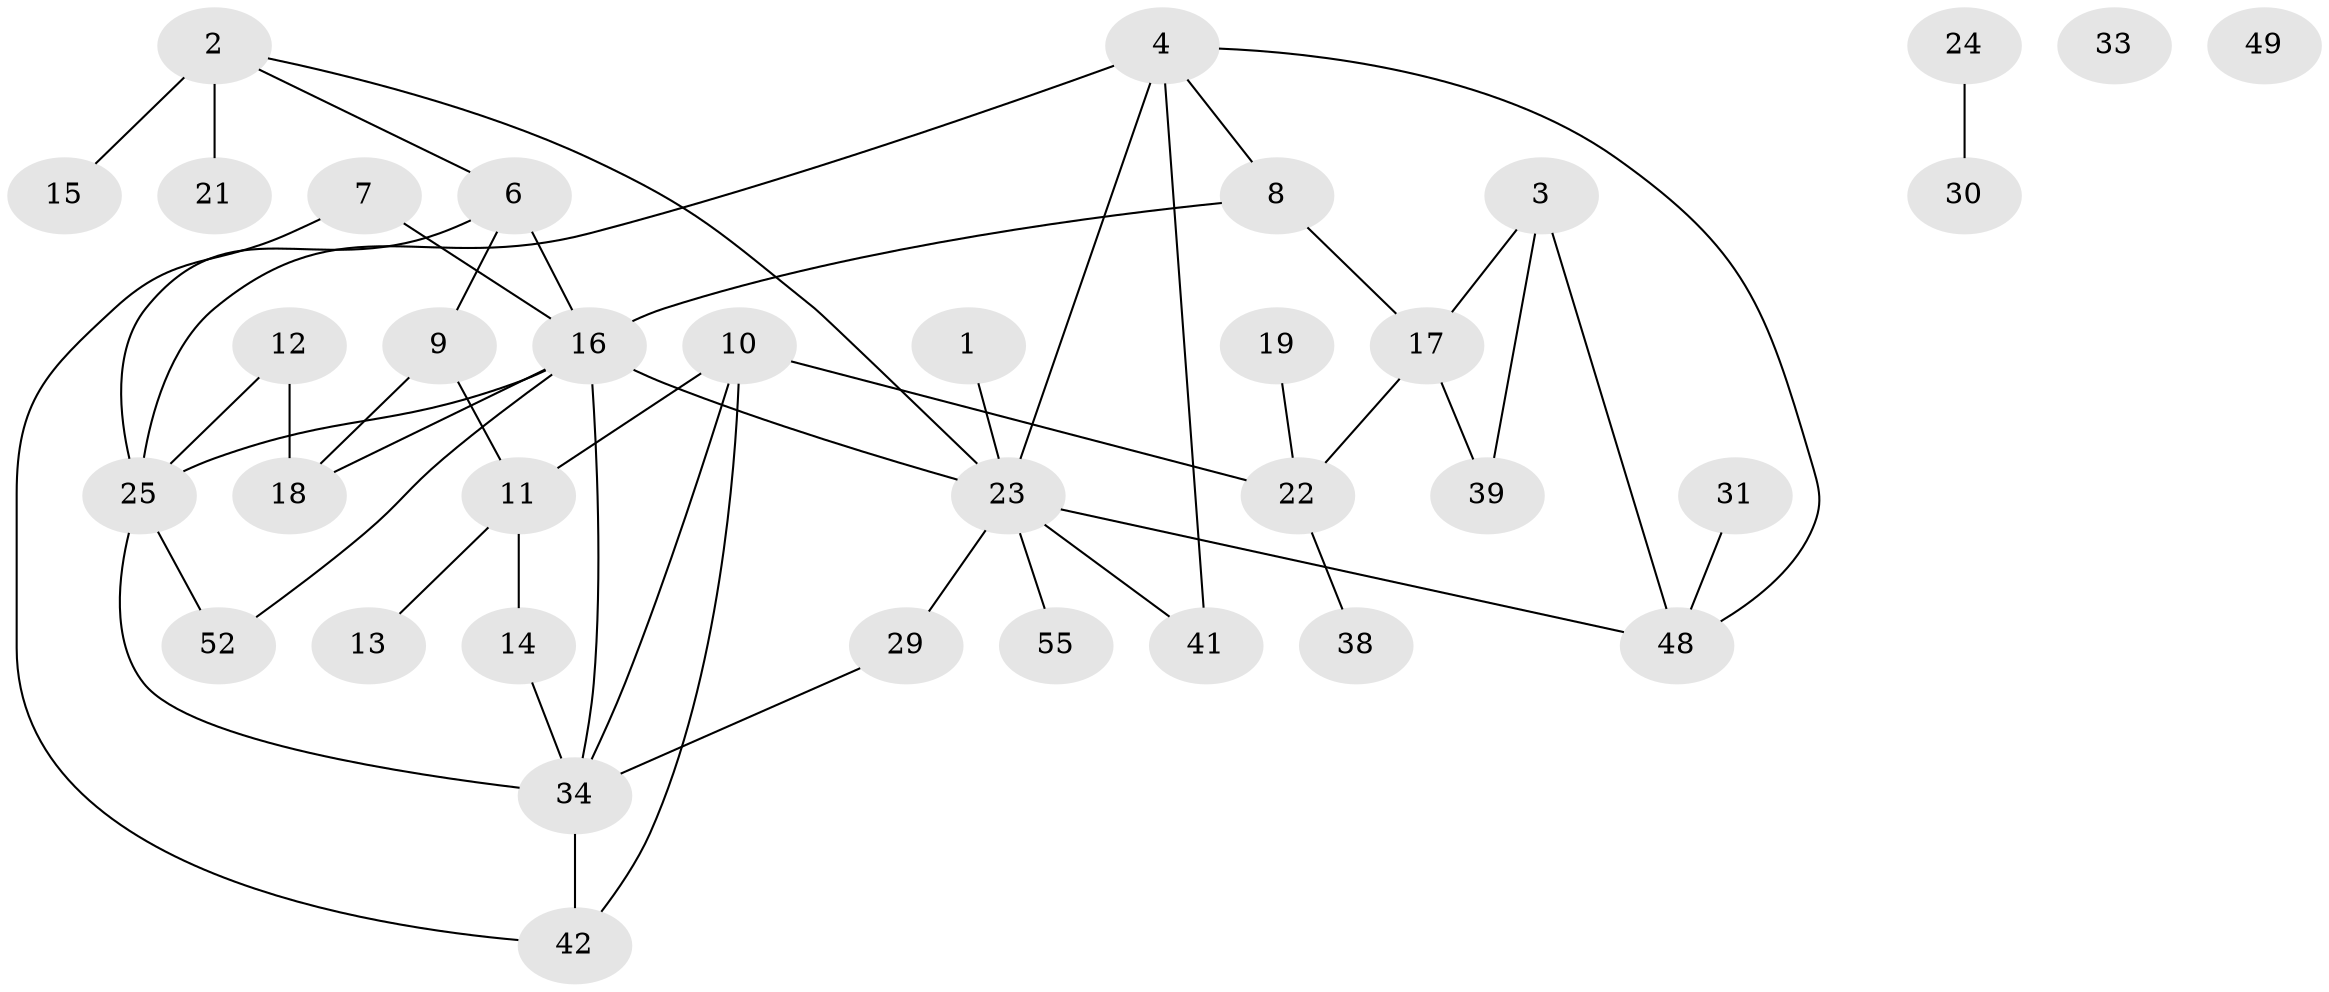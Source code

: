 // Generated by graph-tools (version 1.1) at 2025/23/03/03/25 07:23:27]
// undirected, 36 vertices, 50 edges
graph export_dot {
graph [start="1"]
  node [color=gray90,style=filled];
  1;
  2 [super="+20"];
  3 [super="+44"];
  4 [super="+5"];
  6;
  7 [super="+26"];
  8;
  9 [super="+28"];
  10;
  11 [super="+53"];
  12;
  13;
  14 [super="+47"];
  15;
  16 [super="+56"];
  17 [super="+54"];
  18 [super="+35"];
  19;
  21 [super="+32"];
  22 [super="+27"];
  23 [super="+37"];
  24;
  25 [super="+36"];
  29;
  30 [super="+45"];
  31;
  33;
  34 [super="+46"];
  38 [super="+40"];
  39;
  41 [super="+43"];
  42 [super="+50"];
  48 [super="+51"];
  49;
  52;
  55 [super="+57"];
  1 -- 23;
  2 -- 15 [weight=2];
  2 -- 23;
  2 -- 21;
  2 -- 6;
  3 -- 17;
  3 -- 48;
  3 -- 39;
  4 -- 8;
  4 -- 41;
  4 -- 48;
  4 -- 23;
  4 -- 25;
  6 -- 9;
  6 -- 16;
  6 -- 25;
  7 -- 42;
  7 -- 16;
  8 -- 17;
  8 -- 16;
  9 -- 18;
  9 -- 11;
  10 -- 22;
  10 -- 11;
  10 -- 42;
  10 -- 34;
  11 -- 13;
  11 -- 14;
  12 -- 18;
  12 -- 25;
  14 -- 34 [weight=2];
  16 -- 18;
  16 -- 52;
  16 -- 23;
  16 -- 25;
  16 -- 34;
  17 -- 22;
  17 -- 39;
  19 -- 22;
  22 -- 38;
  23 -- 29;
  23 -- 55;
  23 -- 48;
  23 -- 41;
  24 -- 30;
  25 -- 34;
  25 -- 52;
  29 -- 34;
  31 -- 48;
  34 -- 42;
}
